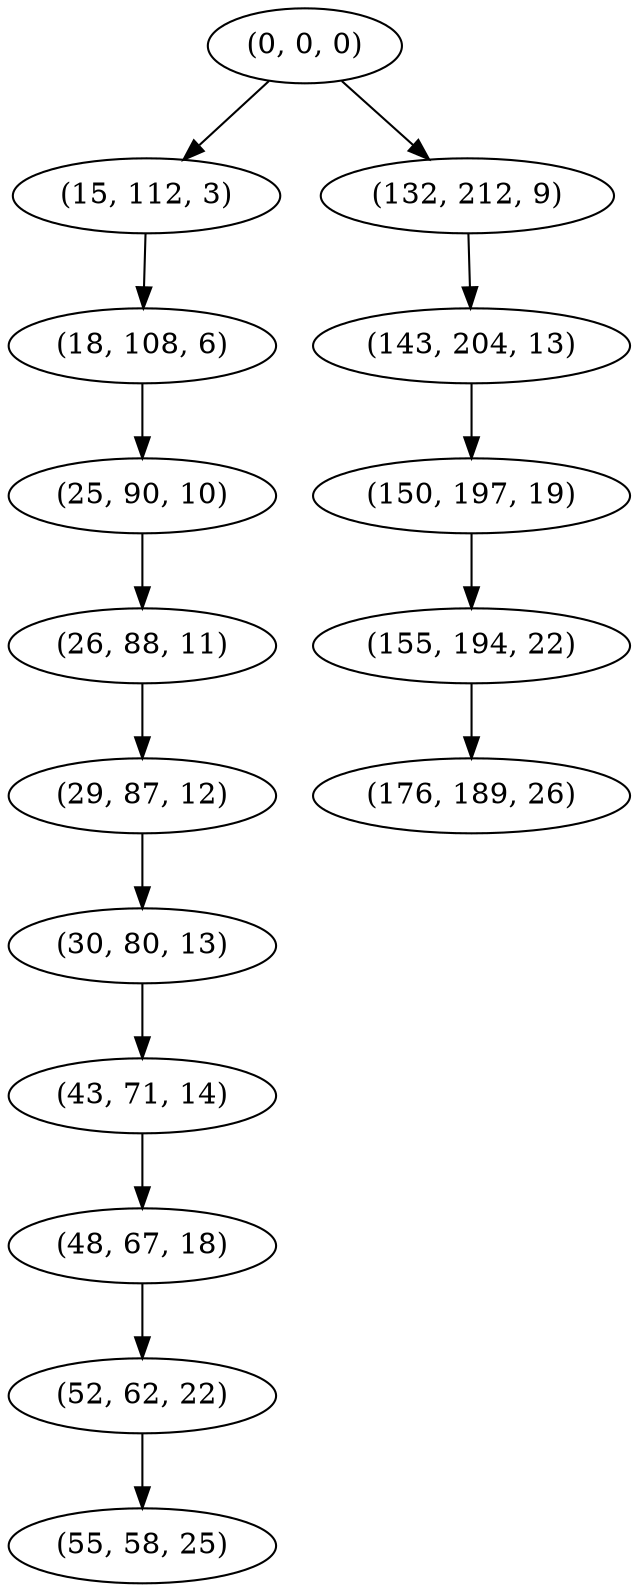 digraph tree {
    "(0, 0, 0)";
    "(15, 112, 3)";
    "(18, 108, 6)";
    "(25, 90, 10)";
    "(26, 88, 11)";
    "(29, 87, 12)";
    "(30, 80, 13)";
    "(43, 71, 14)";
    "(48, 67, 18)";
    "(52, 62, 22)";
    "(55, 58, 25)";
    "(132, 212, 9)";
    "(143, 204, 13)";
    "(150, 197, 19)";
    "(155, 194, 22)";
    "(176, 189, 26)";
    "(0, 0, 0)" -> "(15, 112, 3)";
    "(0, 0, 0)" -> "(132, 212, 9)";
    "(15, 112, 3)" -> "(18, 108, 6)";
    "(18, 108, 6)" -> "(25, 90, 10)";
    "(25, 90, 10)" -> "(26, 88, 11)";
    "(26, 88, 11)" -> "(29, 87, 12)";
    "(29, 87, 12)" -> "(30, 80, 13)";
    "(30, 80, 13)" -> "(43, 71, 14)";
    "(43, 71, 14)" -> "(48, 67, 18)";
    "(48, 67, 18)" -> "(52, 62, 22)";
    "(52, 62, 22)" -> "(55, 58, 25)";
    "(132, 212, 9)" -> "(143, 204, 13)";
    "(143, 204, 13)" -> "(150, 197, 19)";
    "(150, 197, 19)" -> "(155, 194, 22)";
    "(155, 194, 22)" -> "(176, 189, 26)";
}
